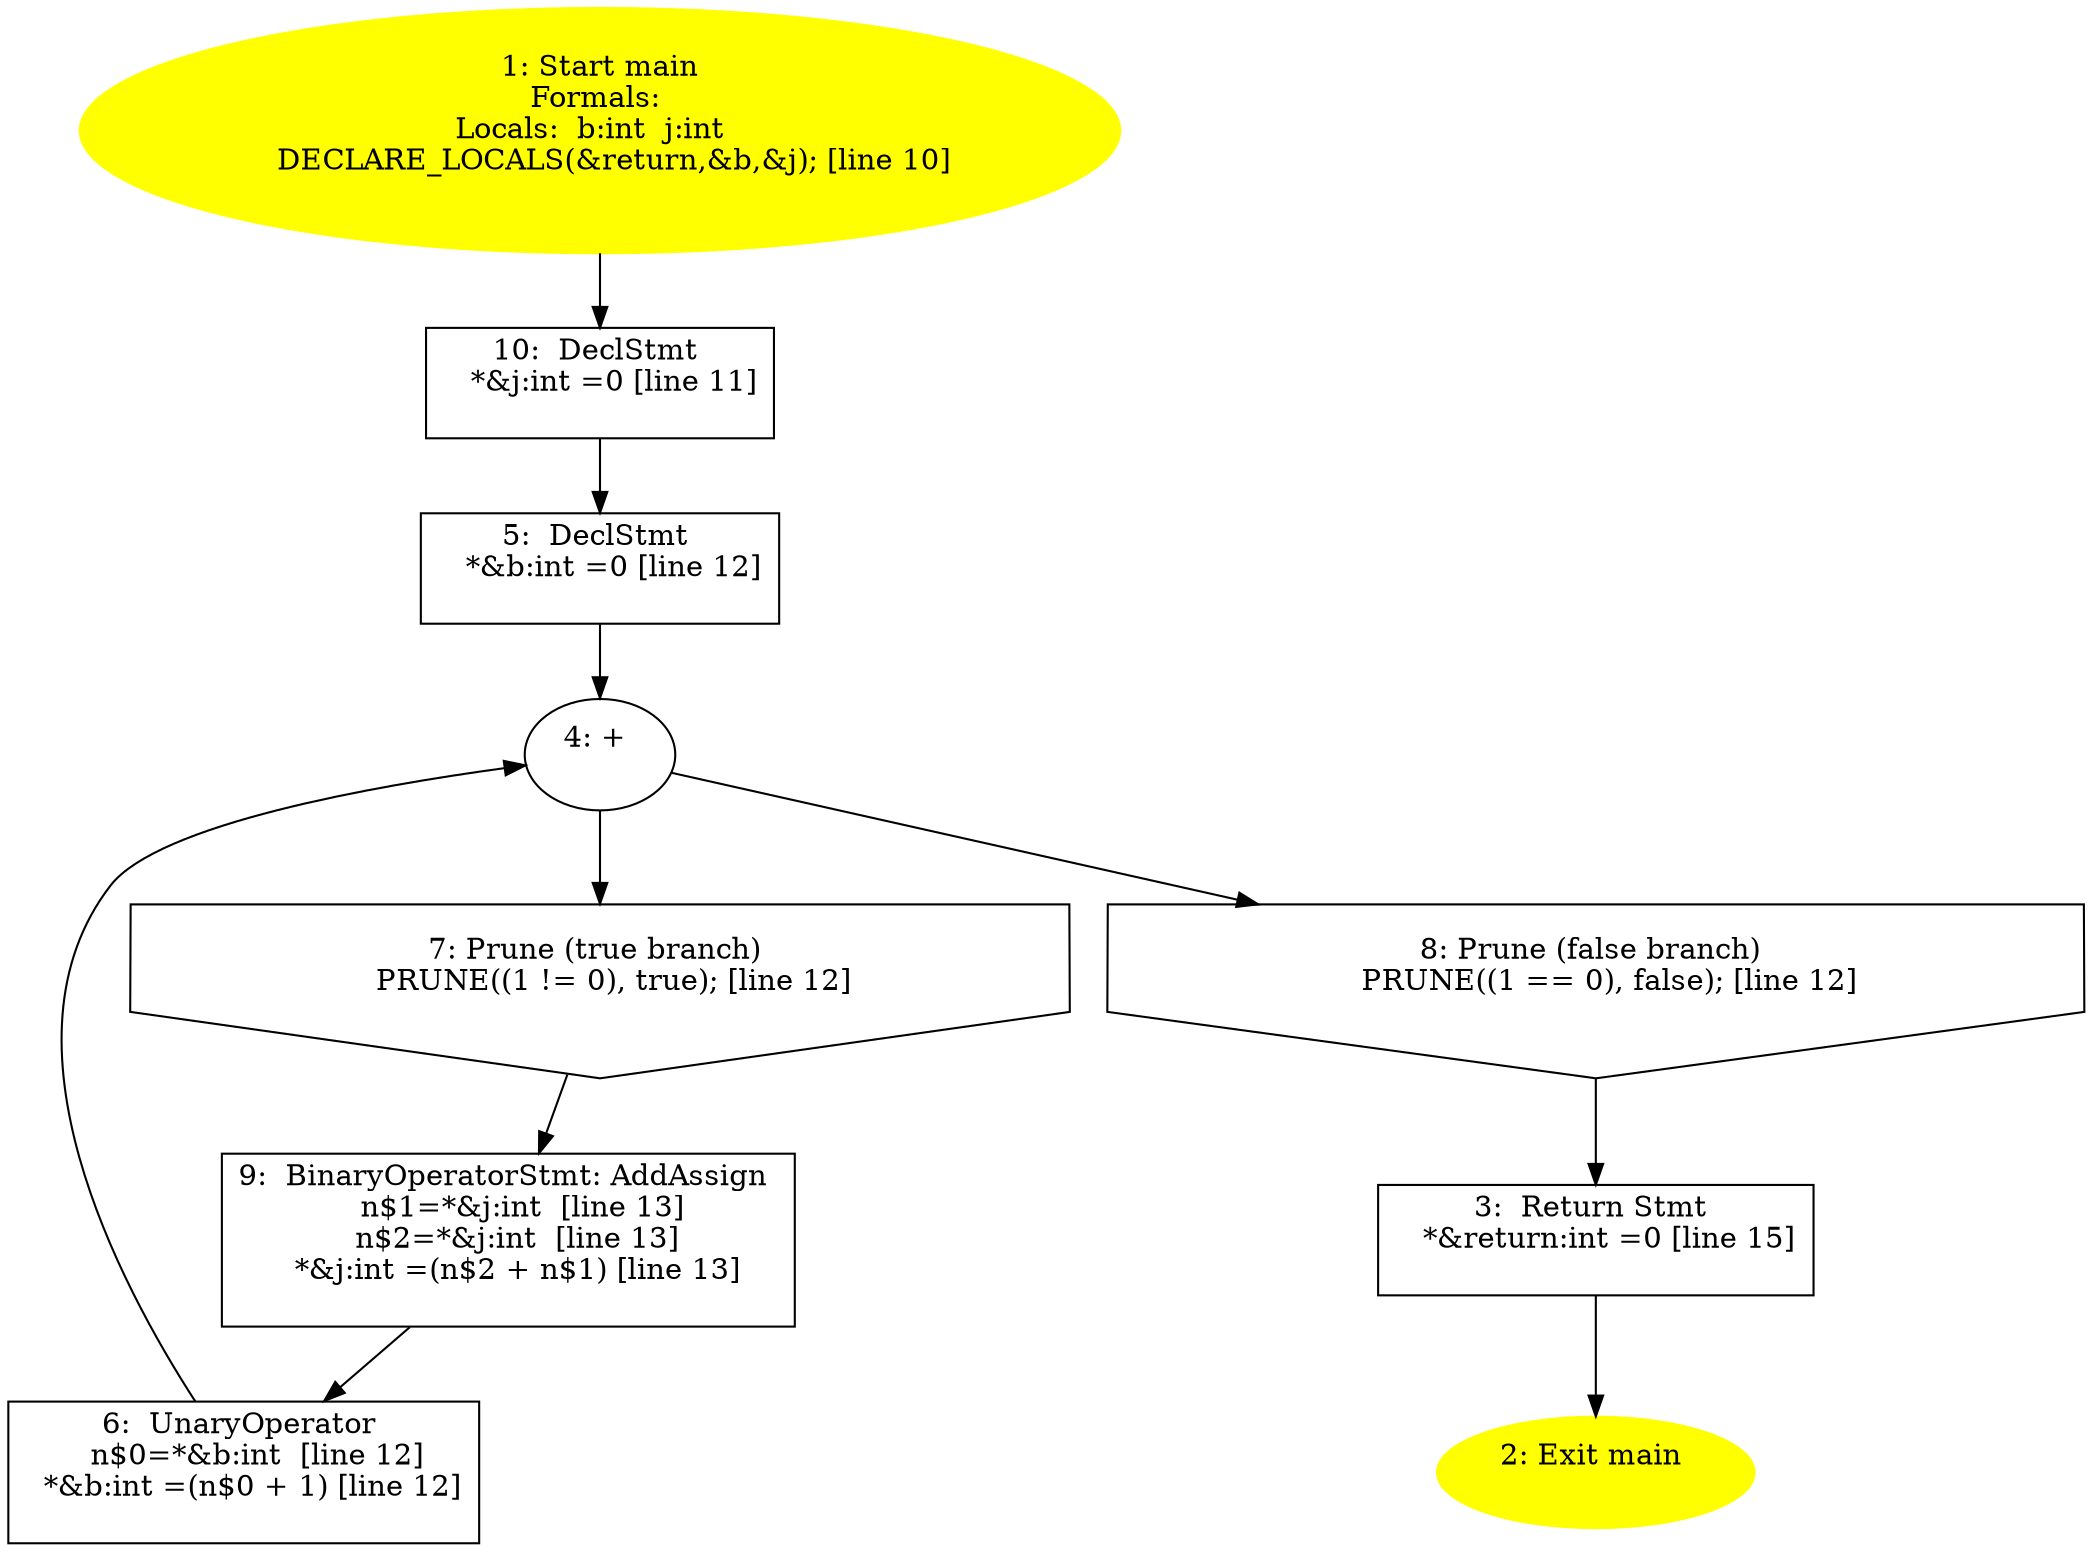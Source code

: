 /* @generated */
digraph iCFG {
"main10" [label="10:  DeclStmt \n   *&j:int =0 [line 11]\n " shape="box"]
	

	 "main10" -> "main5" ;
"main9" [label="9:  BinaryOperatorStmt: AddAssign \n   n$1=*&j:int  [line 13]\n  n$2=*&j:int  [line 13]\n  *&j:int =(n$2 + n$1) [line 13]\n " shape="box"]
	

	 "main9" -> "main6" ;
"main8" [label="8: Prune (false branch) \n   PRUNE((1 == 0), false); [line 12]\n " shape="invhouse"]
	

	 "main8" -> "main3" ;
"main7" [label="7: Prune (true branch) \n   PRUNE((1 != 0), true); [line 12]\n " shape="invhouse"]
	

	 "main7" -> "main9" ;
"main6" [label="6:  UnaryOperator \n   n$0=*&b:int  [line 12]\n  *&b:int =(n$0 + 1) [line 12]\n " shape="box"]
	

	 "main6" -> "main4" ;
"main5" [label="5:  DeclStmt \n   *&b:int =0 [line 12]\n " shape="box"]
	

	 "main5" -> "main4" ;
"main4" [label="4: + \n  " ]
	

	 "main4" -> "main7" ;
	 "main4" -> "main8" ;
"main3" [label="3:  Return Stmt \n   *&return:int =0 [line 15]\n " shape="box"]
	

	 "main3" -> "main2" ;
"main2" [label="2: Exit main \n  " color=yellow style=filled]
	

"main1" [label="1: Start main\nFormals: \nLocals:  b:int  j:int  \n   DECLARE_LOCALS(&return,&b,&j); [line 10]\n " color=yellow style=filled]
	

	 "main1" -> "main10" ;
}
